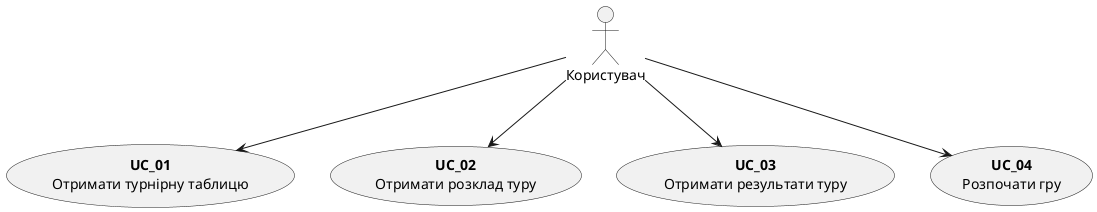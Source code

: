 @startuml
usecase UC_01 as "<b>UC_01</b>\nРеєстрація"
usecase UC_02 as "<b>UC_02</b>\nОтримати розклад\n(викладач)"
@startuml
usecase UC_01 as "<b>UC_01</b>\nОтримати турнірну таблицю"
usecase UC_02 as "<b>UC_02</b>\nОтримати розклад туру"
usecase UC_03 as "<b>UC_03</b>\nОтримати результати туру"
usecase UC_04 as "<b>UC_04</b>\nРозпочати гру"

actor :Користувач: as user

user -d-> UC_01
user-d-> UC_02
user-d-> UC_03
user-d-> UC_04
@enduml
